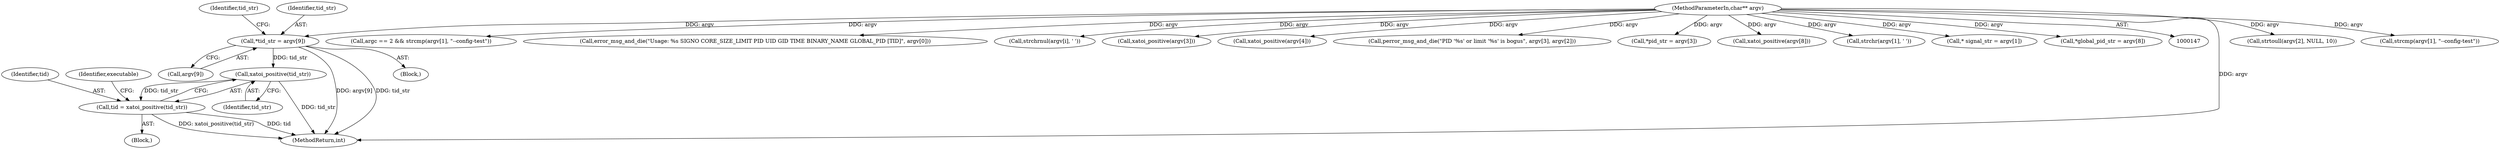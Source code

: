 digraph "0_abrt_3c1b60cfa62d39e5fff5a53a5bc53dae189e740e@array" {
"1000447" [label="(Call,*tid_str = argv[9])"];
"1000149" [label="(MethodParameterIn,char** argv)"];
"1000457" [label="(Call,xatoi_positive(tid_str))"];
"1000455" [label="(Call,tid = xatoi_positive(tid_str))"];
"1000149" [label="(MethodParameterIn,char** argv)"];
"1000354" [label="(Call,strtoull(argv[2], NULL, 10))"];
"1000291" [label="(Call,strcmp(argv[1], \"--config-test\"))"];
"1000287" [label="(Call,argc == 2 && strcmp(argv[1], \"--config-test\"))"];
"1000453" [label="(Identifier,tid_str)"];
"1000305" [label="(Call,error_msg_and_die(\"Usage: %s SIGNO CORE_SIZE_LIMIT PID UID GID TIME BINARY_NAME GLOBAL_PID [TID]\", argv[0]))"];
"1000330" [label="(Call,strchrnul(argv[i], ' '))"];
"1000387" [label="(Call,xatoi_positive(argv[3]))"];
"1000150" [label="(Block,)"];
"1000448" [label="(Identifier,tid_str)"];
"1000458" [label="(Identifier,tid_str)"];
"1000394" [label="(Call,xatoi_positive(argv[4]))"];
"1000449" [label="(Call,argv[9])"];
"1000455" [label="(Call,tid = xatoi_positive(tid_str))"];
"1000405" [label="(Call,perror_msg_and_die(\"PID '%s' or limit '%s' is bogus\", argv[3], argv[2]))"];
"1001447" [label="(MethodReturn,int)"];
"1000379" [label="(Call,*pid_str = argv[3])"];
"1000437" [label="(Call,xatoi_positive(argv[8]))"];
"1000462" [label="(Identifier,executable)"];
"1000311" [label="(Call,strchr(argv[1], ' '))"];
"1000341" [label="(Call,* signal_str = argv[1])"];
"1000447" [label="(Call,*tid_str = argv[9])"];
"1000429" [label="(Call,*global_pid_str = argv[8])"];
"1000457" [label="(Call,xatoi_positive(tid_str))"];
"1000456" [label="(Identifier,tid)"];
"1000454" [label="(Block,)"];
"1000447" -> "1000150"  [label="AST: "];
"1000447" -> "1000449"  [label="CFG: "];
"1000448" -> "1000447"  [label="AST: "];
"1000449" -> "1000447"  [label="AST: "];
"1000453" -> "1000447"  [label="CFG: "];
"1000447" -> "1001447"  [label="DDG: argv[9]"];
"1000447" -> "1001447"  [label="DDG: tid_str"];
"1000149" -> "1000447"  [label="DDG: argv"];
"1000447" -> "1000457"  [label="DDG: tid_str"];
"1000149" -> "1000147"  [label="AST: "];
"1000149" -> "1001447"  [label="DDG: argv"];
"1000149" -> "1000287"  [label="DDG: argv"];
"1000149" -> "1000291"  [label="DDG: argv"];
"1000149" -> "1000305"  [label="DDG: argv"];
"1000149" -> "1000311"  [label="DDG: argv"];
"1000149" -> "1000330"  [label="DDG: argv"];
"1000149" -> "1000341"  [label="DDG: argv"];
"1000149" -> "1000354"  [label="DDG: argv"];
"1000149" -> "1000379"  [label="DDG: argv"];
"1000149" -> "1000387"  [label="DDG: argv"];
"1000149" -> "1000394"  [label="DDG: argv"];
"1000149" -> "1000405"  [label="DDG: argv"];
"1000149" -> "1000429"  [label="DDG: argv"];
"1000149" -> "1000437"  [label="DDG: argv"];
"1000457" -> "1000455"  [label="AST: "];
"1000457" -> "1000458"  [label="CFG: "];
"1000458" -> "1000457"  [label="AST: "];
"1000455" -> "1000457"  [label="CFG: "];
"1000457" -> "1001447"  [label="DDG: tid_str"];
"1000457" -> "1000455"  [label="DDG: tid_str"];
"1000455" -> "1000454"  [label="AST: "];
"1000456" -> "1000455"  [label="AST: "];
"1000462" -> "1000455"  [label="CFG: "];
"1000455" -> "1001447"  [label="DDG: xatoi_positive(tid_str)"];
"1000455" -> "1001447"  [label="DDG: tid"];
}
